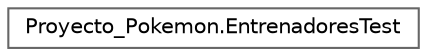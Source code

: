 digraph "Graphical Class Hierarchy"
{
 // INTERACTIVE_SVG=YES
 // LATEX_PDF_SIZE
  bgcolor="transparent";
  edge [fontname=Helvetica,fontsize=10,labelfontname=Helvetica,labelfontsize=10];
  node [fontname=Helvetica,fontsize=10,shape=box,height=0.2,width=0.4];
  rankdir="LR";
  Node0 [id="Node000000",label="Proyecto_Pokemon.EntrenadoresTest",height=0.2,width=0.4,color="grey40", fillcolor="white", style="filled",URL="$classProyecto__Pokemon_1_1EntrenadoresTest.html",tooltip=" "];
}
